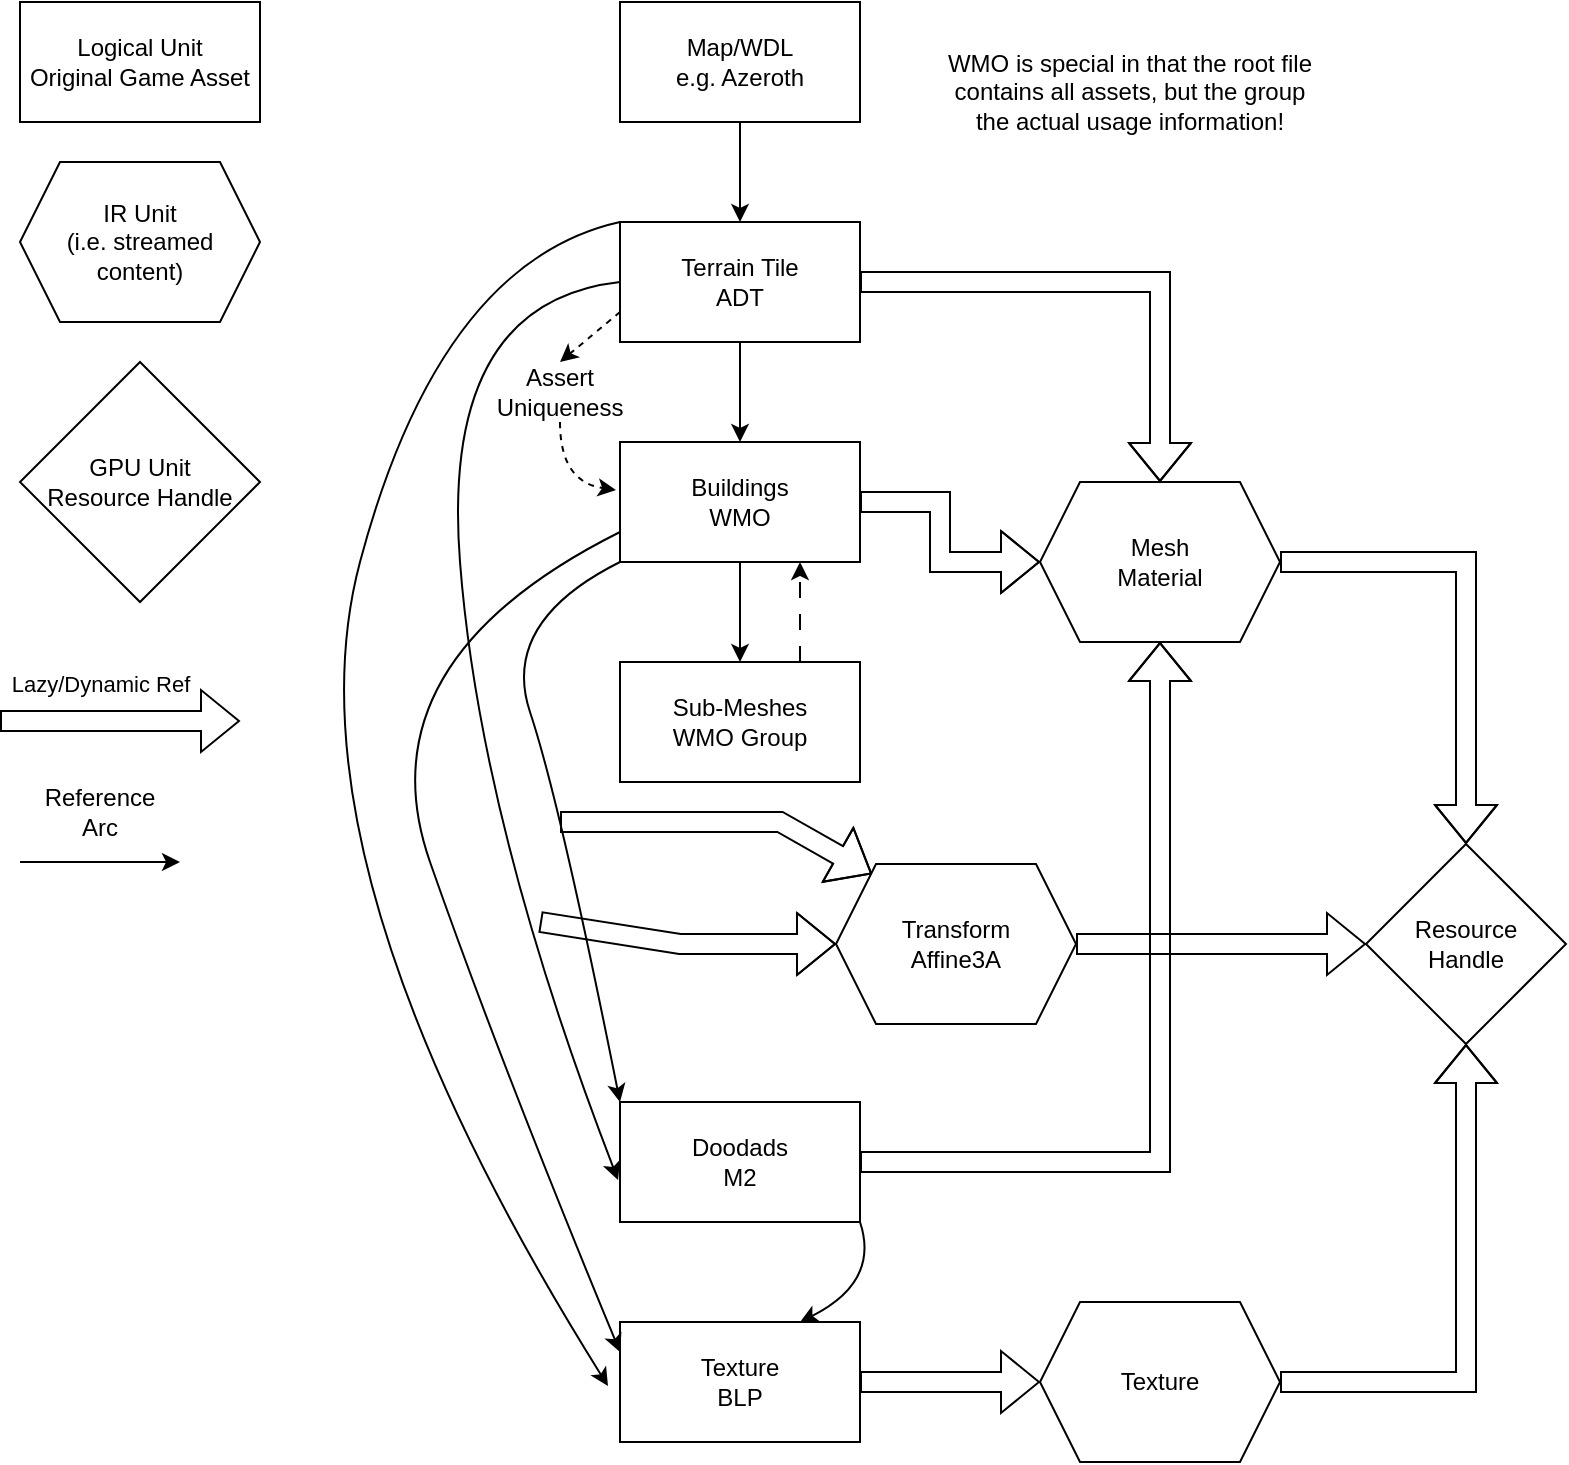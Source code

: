 <mxfile version="22.0.4" type="device">
  <diagram name="Seite-1" id="a6VAittkiLbvH9aa7ZVe">
    <mxGraphModel dx="1434" dy="822" grid="1" gridSize="10" guides="1" tooltips="1" connect="1" arrows="1" fold="1" page="1" pageScale="1" pageWidth="827" pageHeight="1169" math="0" shadow="0">
      <root>
        <mxCell id="0" />
        <mxCell id="1" parent="0" />
        <mxCell id="vy6IZ2BX5NMc7Cl-hXvZ-1" value="&lt;div&gt;Map/WDL&lt;/div&gt;&lt;div&gt;e.g. Azeroth&lt;/div&gt;" style="rounded=0;whiteSpace=wrap;html=1;" parent="1" vertex="1">
          <mxGeometry x="340" y="40" width="120" height="60" as="geometry" />
        </mxCell>
        <mxCell id="vy6IZ2BX5NMc7Cl-hXvZ-2" value="&lt;div&gt;Terrain Tile&lt;br&gt;&lt;/div&gt;&lt;div&gt;ADT&lt;/div&gt;" style="rounded=0;whiteSpace=wrap;html=1;" parent="1" vertex="1">
          <mxGeometry x="340" y="150" width="120" height="60" as="geometry" />
        </mxCell>
        <mxCell id="vy6IZ2BX5NMc7Cl-hXvZ-3" value="" style="endArrow=classic;html=1;rounded=0;exitX=0.5;exitY=1;exitDx=0;exitDy=0;entryX=0.5;entryY=0;entryDx=0;entryDy=0;" parent="1" source="vy6IZ2BX5NMc7Cl-hXvZ-1" target="vy6IZ2BX5NMc7Cl-hXvZ-2" edge="1">
          <mxGeometry width="50" height="50" relative="1" as="geometry">
            <mxPoint x="390" y="290" as="sourcePoint" />
            <mxPoint x="440" y="240" as="targetPoint" />
          </mxGeometry>
        </mxCell>
        <mxCell id="vy6IZ2BX5NMc7Cl-hXvZ-4" value="Buildings&lt;br&gt;WMO" style="rounded=0;whiteSpace=wrap;html=1;" parent="1" vertex="1">
          <mxGeometry x="340" y="260" width="120" height="60" as="geometry" />
        </mxCell>
        <mxCell id="vy6IZ2BX5NMc7Cl-hXvZ-5" value="" style="endArrow=classic;html=1;rounded=0;exitX=0.5;exitY=1;exitDx=0;exitDy=0;entryX=0.5;entryY=0;entryDx=0;entryDy=0;" parent="1" source="vy6IZ2BX5NMc7Cl-hXvZ-2" target="vy6IZ2BX5NMc7Cl-hXvZ-4" edge="1">
          <mxGeometry width="50" height="50" relative="1" as="geometry">
            <mxPoint x="390" y="290" as="sourcePoint" />
            <mxPoint x="440" y="240" as="targetPoint" />
          </mxGeometry>
        </mxCell>
        <mxCell id="vy6IZ2BX5NMc7Cl-hXvZ-6" value="&lt;div&gt;Sub-Meshes&lt;/div&gt;&lt;div&gt;WMO Group&lt;/div&gt;" style="rounded=0;whiteSpace=wrap;html=1;" parent="1" vertex="1">
          <mxGeometry x="340" y="370" width="120" height="60" as="geometry" />
        </mxCell>
        <mxCell id="vy6IZ2BX5NMc7Cl-hXvZ-7" value="" style="endArrow=classic;html=1;rounded=0;exitX=0.5;exitY=1;exitDx=0;exitDy=0;entryX=0.5;entryY=0;entryDx=0;entryDy=0;" parent="1" source="vy6IZ2BX5NMc7Cl-hXvZ-4" target="vy6IZ2BX5NMc7Cl-hXvZ-6" edge="1">
          <mxGeometry width="50" height="50" relative="1" as="geometry">
            <mxPoint x="390" y="290" as="sourcePoint" />
            <mxPoint x="440" y="240" as="targetPoint" />
          </mxGeometry>
        </mxCell>
        <mxCell id="vy6IZ2BX5NMc7Cl-hXvZ-8" value="&lt;div&gt;Doodads&lt;/div&gt;&lt;div&gt;M2&lt;br&gt;&lt;/div&gt;" style="rounded=0;whiteSpace=wrap;html=1;" parent="1" vertex="1">
          <mxGeometry x="340" y="590" width="120" height="60" as="geometry" />
        </mxCell>
        <mxCell id="vy6IZ2BX5NMc7Cl-hXvZ-10" value="&lt;div&gt;Logical Unit&lt;/div&gt;&lt;div&gt;Original Game Asset&lt;br&gt;&lt;/div&gt;" style="rounded=0;whiteSpace=wrap;html=1;" parent="1" vertex="1">
          <mxGeometry x="40" y="40" width="120" height="60" as="geometry" />
        </mxCell>
        <mxCell id="vy6IZ2BX5NMc7Cl-hXvZ-12" value="" style="curved=1;endArrow=classic;html=1;rounded=0;exitX=0;exitY=0.5;exitDx=0;exitDy=0;entryX=-0.008;entryY=0.65;entryDx=0;entryDy=0;entryPerimeter=0;" parent="1" source="vy6IZ2BX5NMc7Cl-hXvZ-2" target="vy6IZ2BX5NMc7Cl-hXvZ-8" edge="1">
          <mxGeometry width="50" height="50" relative="1" as="geometry">
            <mxPoint x="280" y="100" as="sourcePoint" />
            <mxPoint x="140" y="490" as="targetPoint" />
            <Array as="points">
              <mxPoint x="250" y="190" />
              <mxPoint x="270" y="450" />
            </Array>
          </mxGeometry>
        </mxCell>
        <mxCell id="vy6IZ2BX5NMc7Cl-hXvZ-14" value="" style="curved=1;endArrow=classic;html=1;rounded=0;exitX=0.5;exitY=1;exitDx=0;exitDy=0;entryX=-0.017;entryY=0.4;entryDx=0;entryDy=0;entryPerimeter=0;dashed=1;" parent="1" source="vy6IZ2BX5NMc7Cl-hXvZ-25" target="vy6IZ2BX5NMc7Cl-hXvZ-4" edge="1">
          <mxGeometry width="50" height="50" relative="1" as="geometry">
            <mxPoint x="170" y="160" as="sourcePoint" />
            <mxPoint x="220" y="110" as="targetPoint" />
            <Array as="points">
              <mxPoint x="310" y="280" />
            </Array>
          </mxGeometry>
        </mxCell>
        <mxCell id="vy6IZ2BX5NMc7Cl-hXvZ-16" value="&lt;div&gt;IR Unit&lt;/div&gt;&lt;div&gt;(i.e. streamed content)&lt;br&gt;&lt;/div&gt;" style="shape=hexagon;perimeter=hexagonPerimeter2;whiteSpace=wrap;html=1;fixedSize=1;" parent="1" vertex="1">
          <mxGeometry x="40" y="120" width="120" height="80" as="geometry" />
        </mxCell>
        <mxCell id="vy6IZ2BX5NMc7Cl-hXvZ-17" value="&lt;div&gt;Mesh&lt;/div&gt;&lt;div&gt;Material&lt;/div&gt;" style="shape=hexagon;perimeter=hexagonPerimeter2;whiteSpace=wrap;html=1;fixedSize=1;" parent="1" vertex="1">
          <mxGeometry x="550" y="280" width="120" height="80" as="geometry" />
        </mxCell>
        <mxCell id="vy6IZ2BX5NMc7Cl-hXvZ-18" value="" style="shape=flexArrow;endArrow=classic;html=1;rounded=0;entryX=0.5;entryY=1;entryDx=0;entryDy=0;exitX=1;exitY=0.5;exitDx=0;exitDy=0;" parent="1" source="vy6IZ2BX5NMc7Cl-hXvZ-8" target="vy6IZ2BX5NMc7Cl-hXvZ-17" edge="1">
          <mxGeometry width="50" height="50" relative="1" as="geometry">
            <mxPoint x="390" y="380" as="sourcePoint" />
            <mxPoint x="440" y="330" as="targetPoint" />
            <Array as="points">
              <mxPoint x="610" y="620" />
            </Array>
          </mxGeometry>
        </mxCell>
        <mxCell id="vy6IZ2BX5NMc7Cl-hXvZ-20" value="" style="curved=1;endArrow=classic;html=1;rounded=0;exitX=0;exitY=1;exitDx=0;exitDy=0;entryX=0;entryY=0;entryDx=0;entryDy=0;" parent="1" source="vy6IZ2BX5NMc7Cl-hXvZ-4" target="vy6IZ2BX5NMc7Cl-hXvZ-8" edge="1">
          <mxGeometry width="50" height="50" relative="1" as="geometry">
            <mxPoint x="390" y="380" as="sourcePoint" />
            <mxPoint x="440" y="330" as="targetPoint" />
            <Array as="points">
              <mxPoint x="280" y="350" />
              <mxPoint x="310" y="440" />
            </Array>
          </mxGeometry>
        </mxCell>
        <mxCell id="vy6IZ2BX5NMc7Cl-hXvZ-21" value="" style="shape=flexArrow;endArrow=classic;html=1;rounded=0;exitX=1;exitY=0.5;exitDx=0;exitDy=0;entryX=0;entryY=0.5;entryDx=0;entryDy=0;" parent="1" source="vy6IZ2BX5NMc7Cl-hXvZ-4" target="vy6IZ2BX5NMc7Cl-hXvZ-17" edge="1">
          <mxGeometry width="50" height="50" relative="1" as="geometry">
            <mxPoint x="390" y="380" as="sourcePoint" />
            <mxPoint x="440" y="330" as="targetPoint" />
            <Array as="points">
              <mxPoint x="500" y="290" />
              <mxPoint x="500" y="320" />
            </Array>
          </mxGeometry>
        </mxCell>
        <mxCell id="vy6IZ2BX5NMc7Cl-hXvZ-22" value="" style="shape=flexArrow;endArrow=classic;html=1;rounded=0;entryX=0.5;entryY=0;entryDx=0;entryDy=0;exitX=1;exitY=0.5;exitDx=0;exitDy=0;" parent="1" source="vy6IZ2BX5NMc7Cl-hXvZ-2" target="vy6IZ2BX5NMc7Cl-hXvZ-17" edge="1">
          <mxGeometry width="50" height="50" relative="1" as="geometry">
            <mxPoint x="390" y="380" as="sourcePoint" />
            <mxPoint x="440" y="330" as="targetPoint" />
            <Array as="points">
              <mxPoint x="610" y="180" />
            </Array>
          </mxGeometry>
        </mxCell>
        <mxCell id="vy6IZ2BX5NMc7Cl-hXvZ-26" value="" style="curved=1;endArrow=classic;html=1;rounded=0;exitX=0;exitY=0.75;exitDx=0;exitDy=0;entryX=0.5;entryY=0;entryDx=0;entryDy=0;dashed=1;" parent="1" source="vy6IZ2BX5NMc7Cl-hXvZ-2" target="vy6IZ2BX5NMc7Cl-hXvZ-25" edge="1">
          <mxGeometry width="50" height="50" relative="1" as="geometry">
            <mxPoint x="340" y="165" as="sourcePoint" />
            <mxPoint x="338" y="284" as="targetPoint" />
            <Array as="points" />
          </mxGeometry>
        </mxCell>
        <mxCell id="vy6IZ2BX5NMc7Cl-hXvZ-25" value="&lt;div&gt;Assert&lt;/div&gt;&lt;div&gt;Uniqueness&lt;br&gt;&lt;/div&gt;" style="text;html=1;strokeColor=none;fillColor=none;align=center;verticalAlign=middle;whiteSpace=wrap;rounded=0;" parent="1" vertex="1">
          <mxGeometry x="280" y="220" width="60" height="30" as="geometry" />
        </mxCell>
        <mxCell id="r4fPyUN8K6xt5ESacchQ-1" value="&lt;div&gt;Texture&lt;/div&gt;&lt;div&gt;BLP&lt;/div&gt;" style="rounded=0;whiteSpace=wrap;html=1;" vertex="1" parent="1">
          <mxGeometry x="340" y="700" width="120" height="60" as="geometry" />
        </mxCell>
        <mxCell id="r4fPyUN8K6xt5ESacchQ-2" value="" style="curved=1;endArrow=classic;html=1;rounded=0;exitX=1;exitY=1;exitDx=0;exitDy=0;entryX=0.75;entryY=0;entryDx=0;entryDy=0;" edge="1" parent="1" source="vy6IZ2BX5NMc7Cl-hXvZ-8" target="r4fPyUN8K6xt5ESacchQ-1">
          <mxGeometry width="50" height="50" relative="1" as="geometry">
            <mxPoint x="220" y="710" as="sourcePoint" />
            <mxPoint x="270" y="660" as="targetPoint" />
            <Array as="points">
              <mxPoint x="470" y="680" />
            </Array>
          </mxGeometry>
        </mxCell>
        <mxCell id="r4fPyUN8K6xt5ESacchQ-5" value="" style="endArrow=classic;html=1;rounded=0;dashed=1;dashPattern=8 8;exitX=0.75;exitY=0;exitDx=0;exitDy=0;entryX=0.75;entryY=1;entryDx=0;entryDy=0;" edge="1" parent="1" source="vy6IZ2BX5NMc7Cl-hXvZ-6" target="vy6IZ2BX5NMc7Cl-hXvZ-4">
          <mxGeometry width="50" height="50" relative="1" as="geometry">
            <mxPoint x="440" y="470" as="sourcePoint" />
            <mxPoint x="490" y="420" as="targetPoint" />
          </mxGeometry>
        </mxCell>
        <mxCell id="r4fPyUN8K6xt5ESacchQ-7" value="" style="curved=1;endArrow=classic;html=1;rounded=0;exitX=0;exitY=0.75;exitDx=0;exitDy=0;entryX=0;entryY=0.25;entryDx=0;entryDy=0;" edge="1" parent="1" source="vy6IZ2BX5NMc7Cl-hXvZ-4" target="r4fPyUN8K6xt5ESacchQ-1">
          <mxGeometry width="50" height="50" relative="1" as="geometry">
            <mxPoint x="160" y="500" as="sourcePoint" />
            <mxPoint x="210" y="450" as="targetPoint" />
            <Array as="points">
              <mxPoint x="210" y="370" />
              <mxPoint x="280" y="570" />
            </Array>
          </mxGeometry>
        </mxCell>
        <mxCell id="r4fPyUN8K6xt5ESacchQ-8" value="" style="curved=1;endArrow=classic;html=1;rounded=0;exitX=0;exitY=0;exitDx=0;exitDy=0;entryX=-0.05;entryY=0.533;entryDx=0;entryDy=0;entryPerimeter=0;" edge="1" parent="1" source="vy6IZ2BX5NMc7Cl-hXvZ-2" target="r4fPyUN8K6xt5ESacchQ-1">
          <mxGeometry width="50" height="50" relative="1" as="geometry">
            <mxPoint x="100" y="500" as="sourcePoint" />
            <mxPoint x="150" y="450" as="targetPoint" />
            <Array as="points">
              <mxPoint x="250" y="170" />
              <mxPoint x="170" y="470" />
            </Array>
          </mxGeometry>
        </mxCell>
        <mxCell id="r4fPyUN8K6xt5ESacchQ-9" value="WMO is special in that the root file contains all assets, but the group the actual usage information!" style="text;html=1;strokeColor=none;fillColor=none;align=center;verticalAlign=middle;whiteSpace=wrap;rounded=0;" vertex="1" parent="1">
          <mxGeometry x="500" y="50" width="190" height="70" as="geometry" />
        </mxCell>
        <mxCell id="r4fPyUN8K6xt5ESacchQ-10" value="Texture" style="shape=hexagon;perimeter=hexagonPerimeter2;whiteSpace=wrap;html=1;fixedSize=1;" vertex="1" parent="1">
          <mxGeometry x="550" y="690" width="120" height="80" as="geometry" />
        </mxCell>
        <mxCell id="r4fPyUN8K6xt5ESacchQ-11" value="" style="shape=flexArrow;endArrow=classic;html=1;rounded=0;entryX=0;entryY=0.5;entryDx=0;entryDy=0;exitX=1;exitY=0.5;exitDx=0;exitDy=0;" edge="1" parent="1" source="r4fPyUN8K6xt5ESacchQ-1" target="r4fPyUN8K6xt5ESacchQ-10">
          <mxGeometry width="50" height="50" relative="1" as="geometry">
            <mxPoint x="440" y="520" as="sourcePoint" />
            <mxPoint x="490" y="470" as="targetPoint" />
          </mxGeometry>
        </mxCell>
        <mxCell id="r4fPyUN8K6xt5ESacchQ-12" value="&lt;div&gt;GPU Unit&lt;/div&gt;&lt;div&gt;Resource Handle&lt;br&gt;&lt;/div&gt;" style="rhombus;whiteSpace=wrap;html=1;" vertex="1" parent="1">
          <mxGeometry x="40" y="220" width="120" height="120" as="geometry" />
        </mxCell>
        <mxCell id="r4fPyUN8K6xt5ESacchQ-13" value="&lt;div&gt;Resource&lt;/div&gt;&lt;div&gt;Handle&lt;br&gt;&lt;/div&gt;" style="rhombus;whiteSpace=wrap;html=1;" vertex="1" parent="1">
          <mxGeometry x="713" y="461" width="100" height="100" as="geometry" />
        </mxCell>
        <mxCell id="r4fPyUN8K6xt5ESacchQ-15" value="" style="shape=flexArrow;endArrow=classic;html=1;rounded=0;" edge="1" parent="1" source="vy6IZ2BX5NMc7Cl-hXvZ-17" target="r4fPyUN8K6xt5ESacchQ-13">
          <mxGeometry width="50" height="50" relative="1" as="geometry">
            <mxPoint x="703" y="320" as="sourcePoint" />
            <mxPoint x="523" y="360" as="targetPoint" />
            <Array as="points">
              <mxPoint x="763" y="320" />
            </Array>
          </mxGeometry>
        </mxCell>
        <mxCell id="r4fPyUN8K6xt5ESacchQ-16" value="" style="shape=flexArrow;endArrow=classic;html=1;rounded=0;entryX=0.5;entryY=1;entryDx=0;entryDy=0;" edge="1" parent="1" source="r4fPyUN8K6xt5ESacchQ-10" target="r4fPyUN8K6xt5ESacchQ-13">
          <mxGeometry width="50" height="50" relative="1" as="geometry">
            <mxPoint x="703" y="730" as="sourcePoint" />
            <mxPoint x="523" y="470" as="targetPoint" />
            <Array as="points">
              <mxPoint x="763" y="730" />
            </Array>
          </mxGeometry>
        </mxCell>
        <mxCell id="r4fPyUN8K6xt5ESacchQ-17" value="" style="shape=flexArrow;endArrow=classic;html=1;rounded=0;entryX=0.15;entryY=0.063;entryDx=0;entryDy=0;entryPerimeter=0;" edge="1" parent="1" target="r4fPyUN8K6xt5ESacchQ-19">
          <mxGeometry width="50" height="50" relative="1" as="geometry">
            <mxPoint x="310" y="450" as="sourcePoint" />
            <mxPoint x="447" y="501" as="targetPoint" />
            <Array as="points">
              <mxPoint x="420" y="450" />
            </Array>
          </mxGeometry>
        </mxCell>
        <mxCell id="r4fPyUN8K6xt5ESacchQ-19" value="&lt;div&gt;Transform&lt;/div&gt;&lt;div&gt;Affine3A&lt;br&gt;&lt;/div&gt;" style="shape=hexagon;perimeter=hexagonPerimeter2;whiteSpace=wrap;html=1;fixedSize=1;" vertex="1" parent="1">
          <mxGeometry x="448" y="471" width="120" height="80" as="geometry" />
        </mxCell>
        <mxCell id="r4fPyUN8K6xt5ESacchQ-20" value="" style="shape=flexArrow;endArrow=classic;html=1;rounded=0;exitX=1;exitY=0.5;exitDx=0;exitDy=0;" edge="1" parent="1" source="r4fPyUN8K6xt5ESacchQ-19" target="r4fPyUN8K6xt5ESacchQ-13">
          <mxGeometry width="50" height="50" relative="1" as="geometry">
            <mxPoint x="440" y="410" as="sourcePoint" />
            <mxPoint x="490" y="360" as="targetPoint" />
          </mxGeometry>
        </mxCell>
        <mxCell id="r4fPyUN8K6xt5ESacchQ-21" value="" style="shape=flexArrow;endArrow=classic;html=1;rounded=0;entryX=0;entryY=0.5;entryDx=0;entryDy=0;" edge="1" parent="1" target="r4fPyUN8K6xt5ESacchQ-19">
          <mxGeometry width="50" height="50" relative="1" as="geometry">
            <mxPoint x="300" y="500" as="sourcePoint" />
            <mxPoint x="490" y="360" as="targetPoint" />
            <Array as="points">
              <mxPoint x="370" y="511" />
            </Array>
          </mxGeometry>
        </mxCell>
        <mxCell id="r4fPyUN8K6xt5ESacchQ-22" value="" style="shape=flexArrow;endArrow=classic;html=1;rounded=0;" edge="1" parent="1">
          <mxGeometry width="50" height="50" relative="1" as="geometry">
            <mxPoint x="30" y="399.5" as="sourcePoint" />
            <mxPoint x="150" y="399.5" as="targetPoint" />
          </mxGeometry>
        </mxCell>
        <mxCell id="r4fPyUN8K6xt5ESacchQ-23" value="Lazy/Dynamic Ref" style="edgeLabel;html=1;align=center;verticalAlign=middle;resizable=0;points=[];" vertex="1" connectable="0" parent="r4fPyUN8K6xt5ESacchQ-22">
          <mxGeometry x="-0.3" y="4" relative="1" as="geometry">
            <mxPoint x="8" y="-15" as="offset" />
          </mxGeometry>
        </mxCell>
        <mxCell id="r4fPyUN8K6xt5ESacchQ-25" value="&lt;div&gt;Reference&lt;/div&gt;&lt;div&gt;Arc&lt;br&gt;&lt;/div&gt;" style="text;html=1;strokeColor=none;fillColor=none;align=center;verticalAlign=middle;whiteSpace=wrap;rounded=0;" vertex="1" parent="1">
          <mxGeometry x="50" y="430" width="60" height="30" as="geometry" />
        </mxCell>
        <mxCell id="r4fPyUN8K6xt5ESacchQ-26" value="" style="endArrow=classic;html=1;rounded=0;" edge="1" parent="1">
          <mxGeometry width="50" height="50" relative="1" as="geometry">
            <mxPoint x="40" y="470" as="sourcePoint" />
            <mxPoint x="120" y="470" as="targetPoint" />
          </mxGeometry>
        </mxCell>
      </root>
    </mxGraphModel>
  </diagram>
</mxfile>
